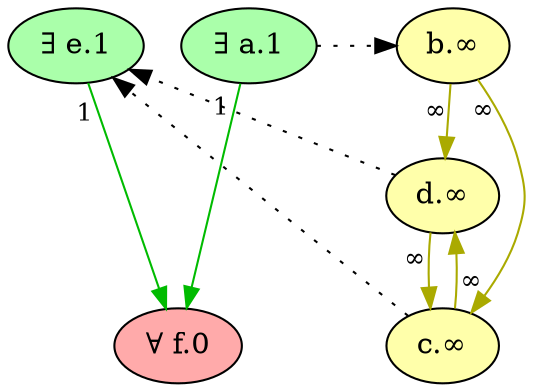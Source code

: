 digraph {
    // Node defaults can be set here if needed
    "f" [style="filled" fillcolor="#FFAAAA" label="∀ f.0" fontsize=14]
    "e" [style="filled" fillcolor="#AAFFAA" label="∃ e.1" fontsize=14]
    "a" [style="filled" fillcolor="#AAFFAA" label="∃ a.1" fontsize=14]
    "b" [style="filled" fillcolor="#FFFFAA" label="b.∞" fontsize=14]
    "d" [style="filled" fillcolor="#FFFFAA" label="d.∞" fontsize=14]
    "c" [style="filled" fillcolor="#FFFFAA" label="c.∞" fontsize=14]
    edge[labeldistance=1.5 fontsize=12]
    "a" -> "b" [color="black" style="dotted" dir="forward" taillabel="" constraint=false]
    "b" -> "c" [color="#AAAA00" style="solid" dir="forward" taillabel="∞" ]
    "d" -> "c" [color="#AAAA00" style="solid" dir="forward" taillabel="∞" ]
    "b" -> "d" [color="#AAAA00" style="solid" dir="forward" taillabel="∞" ]
    "c" -> "d" [color="#AAAA00" style="solid" dir="forward" taillabel="∞" ]
    "c" -> "e" [color="black" style="dotted" dir="forward" taillabel="" constraint=false]
    "d" -> "e" [color="black" style="dotted" dir="forward" taillabel="" constraint=false]
    "e" -> "f" [color="#00BB00" style="solid" dir="forward" taillabel="1" ]
    "a" -> "f" [color="#00BB00" style="solid" dir="forward" taillabel="1" ]
    {rank = max f}
    {rank = min e a}
}